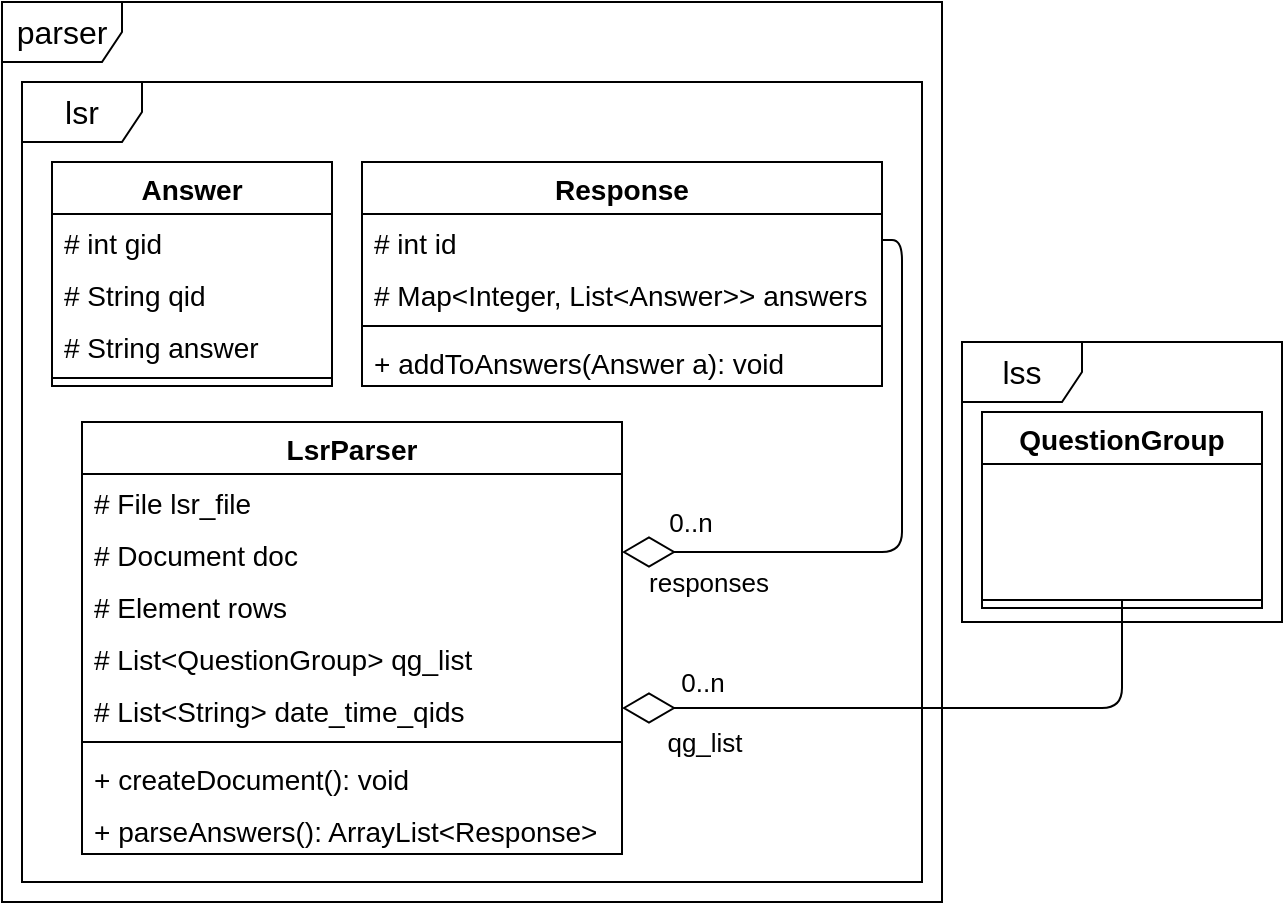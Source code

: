 <mxfile version="14.6.13" type="device"><diagram id="jeFnTLtlMT7ZJJlowk6Z" name="Page-1"><mxGraphModel dx="1422" dy="880" grid="1" gridSize="10" guides="1" tooltips="1" connect="1" arrows="1" fold="1" page="1" pageScale="1" pageWidth="850" pageHeight="1100" math="0" shadow="0"><root><mxCell id="0"/><mxCell id="1" parent="0"/><mxCell id="JF7J73wYD1wB3ggtAVwu-40" value="&lt;font style=&quot;font-size: 16px&quot;&gt;parser&lt;/font&gt;" style="shape=umlFrame;whiteSpace=wrap;html=1;" parent="1" vertex="1"><mxGeometry x="260" y="220" width="470" height="450" as="geometry"/></mxCell><mxCell id="JF7J73wYD1wB3ggtAVwu-39" value="&lt;font style=&quot;font-size: 16px&quot;&gt;lsr&lt;/font&gt;" style="shape=umlFrame;whiteSpace=wrap;html=1;" parent="1" vertex="1"><mxGeometry x="270" y="260" width="450" height="400" as="geometry"/></mxCell><mxCell id="JF7J73wYD1wB3ggtAVwu-41" value="&lt;font style=&quot;font-size: 16px&quot;&gt;lss&lt;/font&gt;" style="shape=umlFrame;whiteSpace=wrap;html=1;" parent="1" vertex="1"><mxGeometry x="740" y="390" width="160" height="140" as="geometry"/></mxCell><mxCell id="JF7J73wYD1wB3ggtAVwu-1" value="Answer" style="swimlane;fontStyle=1;childLayout=stackLayout;horizontal=1;startSize=26;fillColor=none;horizontalStack=0;resizeParent=1;resizeParentMax=0;resizeLast=0;collapsible=1;marginBottom=0;fontSize=14;" parent="1" vertex="1"><mxGeometry x="285" y="300" width="140" height="112" as="geometry"/></mxCell><mxCell id="JF7J73wYD1wB3ggtAVwu-2" value="# int gid" style="text;strokeColor=none;fillColor=none;align=left;verticalAlign=top;spacingLeft=4;spacingRight=4;overflow=hidden;rotatable=0;points=[[0,0.5],[1,0.5]];portConstraint=eastwest;fontSize=14;" parent="JF7J73wYD1wB3ggtAVwu-1" vertex="1"><mxGeometry y="26" width="140" height="26" as="geometry"/></mxCell><mxCell id="JF7J73wYD1wB3ggtAVwu-3" value="# String qid" style="text;strokeColor=none;fillColor=none;align=left;verticalAlign=top;spacingLeft=4;spacingRight=4;overflow=hidden;rotatable=0;points=[[0,0.5],[1,0.5]];portConstraint=eastwest;fontSize=14;" parent="JF7J73wYD1wB3ggtAVwu-1" vertex="1"><mxGeometry y="52" width="140" height="26" as="geometry"/></mxCell><mxCell id="JF7J73wYD1wB3ggtAVwu-4" value="# String answer" style="text;strokeColor=none;fillColor=none;align=left;verticalAlign=top;spacingLeft=4;spacingRight=4;overflow=hidden;rotatable=0;points=[[0,0.5],[1,0.5]];portConstraint=eastwest;fontSize=14;" parent="JF7J73wYD1wB3ggtAVwu-1" vertex="1"><mxGeometry y="78" width="140" height="26" as="geometry"/></mxCell><mxCell id="JF7J73wYD1wB3ggtAVwu-5" value="" style="line;strokeWidth=1;fillColor=none;align=left;verticalAlign=middle;spacingTop=-1;spacingLeft=3;spacingRight=3;rotatable=0;labelPosition=right;points=[];portConstraint=eastwest;" parent="JF7J73wYD1wB3ggtAVwu-1" vertex="1"><mxGeometry y="104" width="140" height="8" as="geometry"/></mxCell><mxCell id="JF7J73wYD1wB3ggtAVwu-6" value="Response" style="swimlane;fontStyle=1;childLayout=stackLayout;horizontal=1;startSize=26;fillColor=none;horizontalStack=0;resizeParent=1;resizeParentMax=0;resizeLast=0;collapsible=1;marginBottom=0;fontSize=14;" parent="1" vertex="1"><mxGeometry x="440" y="300" width="260" height="112" as="geometry"/></mxCell><mxCell id="JF7J73wYD1wB3ggtAVwu-7" value="# int id" style="text;strokeColor=none;fillColor=none;align=left;verticalAlign=top;spacingLeft=4;spacingRight=4;overflow=hidden;rotatable=0;points=[[0,0.5],[1,0.5]];portConstraint=eastwest;fontSize=14;" parent="JF7J73wYD1wB3ggtAVwu-6" vertex="1"><mxGeometry y="26" width="260" height="26" as="geometry"/></mxCell><mxCell id="JF7J73wYD1wB3ggtAVwu-8" value="# Map&lt;Integer, List&lt;Answer&gt;&gt; answers" style="text;strokeColor=none;fillColor=none;align=left;verticalAlign=top;spacingLeft=4;spacingRight=4;overflow=hidden;rotatable=0;points=[[0,0.5],[1,0.5]];portConstraint=eastwest;fontSize=14;" parent="JF7J73wYD1wB3ggtAVwu-6" vertex="1"><mxGeometry y="52" width="260" height="26" as="geometry"/></mxCell><mxCell id="JF7J73wYD1wB3ggtAVwu-10" value="" style="line;strokeWidth=1;fillColor=none;align=left;verticalAlign=middle;spacingTop=-1;spacingLeft=3;spacingRight=3;rotatable=0;labelPosition=right;points=[];portConstraint=eastwest;" parent="JF7J73wYD1wB3ggtAVwu-6" vertex="1"><mxGeometry y="78" width="260" height="8" as="geometry"/></mxCell><mxCell id="JF7J73wYD1wB3ggtAVwu-9" value="+ addToAnswers(Answer a): void" style="text;strokeColor=none;fillColor=none;align=left;verticalAlign=top;spacingLeft=4;spacingRight=4;overflow=hidden;rotatable=0;points=[[0,0.5],[1,0.5]];portConstraint=eastwest;fontSize=14;" parent="JF7J73wYD1wB3ggtAVwu-6" vertex="1"><mxGeometry y="86" width="260" height="26" as="geometry"/></mxCell><mxCell id="JF7J73wYD1wB3ggtAVwu-11" value="LsrParser" style="swimlane;fontStyle=1;childLayout=stackLayout;horizontal=1;startSize=26;fillColor=none;horizontalStack=0;resizeParent=1;resizeParentMax=0;resizeLast=0;collapsible=1;marginBottom=0;fontSize=14;" parent="1" vertex="1"><mxGeometry x="300" y="430" width="270" height="216" as="geometry"/></mxCell><mxCell id="JF7J73wYD1wB3ggtAVwu-12" value="# File lsr_file" style="text;strokeColor=none;fillColor=none;align=left;verticalAlign=top;spacingLeft=4;spacingRight=4;overflow=hidden;rotatable=0;points=[[0,0.5],[1,0.5]];portConstraint=eastwest;fontSize=14;" parent="JF7J73wYD1wB3ggtAVwu-11" vertex="1"><mxGeometry y="26" width="270" height="26" as="geometry"/></mxCell><mxCell id="JF7J73wYD1wB3ggtAVwu-13" value="# Document doc" style="text;strokeColor=none;fillColor=none;align=left;verticalAlign=top;spacingLeft=4;spacingRight=4;overflow=hidden;rotatable=0;points=[[0,0.5],[1,0.5]];portConstraint=eastwest;fontSize=14;" parent="JF7J73wYD1wB3ggtAVwu-11" vertex="1"><mxGeometry y="52" width="270" height="26" as="geometry"/></mxCell><mxCell id="JF7J73wYD1wB3ggtAVwu-14" value="# Element rows" style="text;strokeColor=none;fillColor=none;align=left;verticalAlign=top;spacingLeft=4;spacingRight=4;overflow=hidden;rotatable=0;points=[[0,0.5],[1,0.5]];portConstraint=eastwest;fontSize=14;" parent="JF7J73wYD1wB3ggtAVwu-11" vertex="1"><mxGeometry y="78" width="270" height="26" as="geometry"/></mxCell><mxCell id="9eiYe0nJ03LpKfqNpGYb-1" value="# List&lt;QuestionGroup&gt; qg_list" style="text;strokeColor=none;fillColor=none;align=left;verticalAlign=top;spacingLeft=4;spacingRight=4;overflow=hidden;rotatable=0;points=[[0,0.5],[1,0.5]];portConstraint=eastwest;fontSize=14;" parent="JF7J73wYD1wB3ggtAVwu-11" vertex="1"><mxGeometry y="104" width="270" height="26" as="geometry"/></mxCell><mxCell id="JF7J73wYD1wB3ggtAVwu-15" value="# List&lt;String&gt; date_time_qids" style="text;strokeColor=none;fillColor=none;align=left;verticalAlign=top;spacingLeft=4;spacingRight=4;overflow=hidden;rotatable=0;points=[[0,0.5],[1,0.5]];portConstraint=eastwest;fontSize=14;" parent="JF7J73wYD1wB3ggtAVwu-11" vertex="1"><mxGeometry y="130" width="270" height="26" as="geometry"/></mxCell><mxCell id="JF7J73wYD1wB3ggtAVwu-16" value="" style="line;strokeWidth=1;fillColor=none;align=left;verticalAlign=middle;spacingTop=-1;spacingLeft=3;spacingRight=3;rotatable=0;labelPosition=right;points=[];portConstraint=eastwest;" parent="JF7J73wYD1wB3ggtAVwu-11" vertex="1"><mxGeometry y="156" width="270" height="8" as="geometry"/></mxCell><mxCell id="JF7J73wYD1wB3ggtAVwu-17" value="+ createDocument(): void" style="text;strokeColor=none;fillColor=none;align=left;verticalAlign=top;spacingLeft=4;spacingRight=4;overflow=hidden;rotatable=0;points=[[0,0.5],[1,0.5]];portConstraint=eastwest;fontSize=14;" parent="JF7J73wYD1wB3ggtAVwu-11" vertex="1"><mxGeometry y="164" width="270" height="26" as="geometry"/></mxCell><mxCell id="JF7J73wYD1wB3ggtAVwu-18" value="+ parseAnswers(): ArrayList&lt;Response&gt;" style="text;strokeColor=none;fillColor=none;align=left;verticalAlign=top;spacingLeft=4;spacingRight=4;overflow=hidden;rotatable=0;points=[[0,0.5],[1,0.5]];portConstraint=eastwest;fontSize=14;" parent="JF7J73wYD1wB3ggtAVwu-11" vertex="1"><mxGeometry y="190" width="270" height="26" as="geometry"/></mxCell><mxCell id="JF7J73wYD1wB3ggtAVwu-28" value="" style="endArrow=diamondThin;endFill=0;endSize=24;html=1;entryX=1;entryY=0.5;entryDx=0;entryDy=0;exitX=1;exitY=0.5;exitDx=0;exitDy=0;edgeStyle=orthogonalEdgeStyle;" parent="1" source="JF7J73wYD1wB3ggtAVwu-7" target="JF7J73wYD1wB3ggtAVwu-13" edge="1"><mxGeometry width="160" relative="1" as="geometry"><mxPoint x="450" y="690" as="sourcePoint"/><mxPoint x="610" y="690" as="targetPoint"/></mxGeometry></mxCell><mxCell id="JF7J73wYD1wB3ggtAVwu-29" value="responses" style="edgeLabel;html=1;align=center;verticalAlign=middle;resizable=0;points=[];fontSize=13;" parent="JF7J73wYD1wB3ggtAVwu-28" vertex="1" connectable="0"><mxGeometry x="0.53" y="2" relative="1" as="geometry"><mxPoint x="-29" y="13" as="offset"/></mxGeometry></mxCell><mxCell id="JF7J73wYD1wB3ggtAVwu-30" value="0..n" style="edgeLabel;html=1;align=center;verticalAlign=middle;resizable=0;points=[];fontSize=13;" parent="JF7J73wYD1wB3ggtAVwu-28" vertex="1" connectable="0"><mxGeometry x="0.579" y="5" relative="1" as="geometry"><mxPoint x="-31" y="-20" as="offset"/></mxGeometry></mxCell><mxCell id="JF7J73wYD1wB3ggtAVwu-31" value="QuestionGroup" style="swimlane;fontStyle=1;childLayout=stackLayout;horizontal=1;startSize=26;fillColor=none;horizontalStack=0;resizeParent=1;resizeParentMax=0;resizeLast=0;collapsible=1;marginBottom=0;fontSize=14;" parent="1" vertex="1"><mxGeometry x="750" y="425" width="140" height="98" as="geometry"/></mxCell><mxCell id="JF7J73wYD1wB3ggtAVwu-35" value="" style="text;strokeColor=none;fillColor=none;align=left;verticalAlign=middle;spacingTop=-1;spacingLeft=4;spacingRight=4;rotatable=0;labelPosition=right;points=[];portConstraint=eastwest;" parent="JF7J73wYD1wB3ggtAVwu-31" vertex="1"><mxGeometry y="26" width="140" height="64" as="geometry"/></mxCell><mxCell id="JF7J73wYD1wB3ggtAVwu-42" value="" style="line;strokeWidth=1;fillColor=none;align=left;verticalAlign=middle;spacingTop=-1;spacingLeft=3;spacingRight=3;rotatable=0;labelPosition=right;points=[];portConstraint=eastwest;" parent="JF7J73wYD1wB3ggtAVwu-31" vertex="1"><mxGeometry y="90" width="140" height="8" as="geometry"/></mxCell><mxCell id="JF7J73wYD1wB3ggtAVwu-36" value="" style="endArrow=diamondThin;endFill=0;endSize=24;html=1;entryX=1;entryY=0.5;entryDx=0;entryDy=0;edgeStyle=orthogonalEdgeStyle;exitX=0.5;exitY=0.5;exitDx=0;exitDy=0;exitPerimeter=0;" parent="1" source="JF7J73wYD1wB3ggtAVwu-42" target="JF7J73wYD1wB3ggtAVwu-15" edge="1"><mxGeometry width="160" relative="1" as="geometry"><mxPoint x="800" y="520" as="sourcePoint"/><mxPoint x="540" y="505" as="targetPoint"/><Array as="points"><mxPoint x="820" y="573"/></Array></mxGeometry></mxCell><mxCell id="JF7J73wYD1wB3ggtAVwu-37" value="qg_list" style="edgeLabel;html=1;align=center;verticalAlign=middle;resizable=0;points=[];fontSize=13;" parent="JF7J73wYD1wB3ggtAVwu-36" vertex="1" connectable="0"><mxGeometry x="0.53" y="2" relative="1" as="geometry"><mxPoint x="-31" y="15" as="offset"/></mxGeometry></mxCell><mxCell id="JF7J73wYD1wB3ggtAVwu-38" value="0..n" style="edgeLabel;html=1;align=center;verticalAlign=middle;resizable=0;points=[];fontSize=13;" parent="JF7J73wYD1wB3ggtAVwu-36" vertex="1" connectable="0"><mxGeometry x="0.579" y="5" relative="1" as="geometry"><mxPoint x="-24" y="-18" as="offset"/></mxGeometry></mxCell></root></mxGraphModel></diagram></mxfile>
